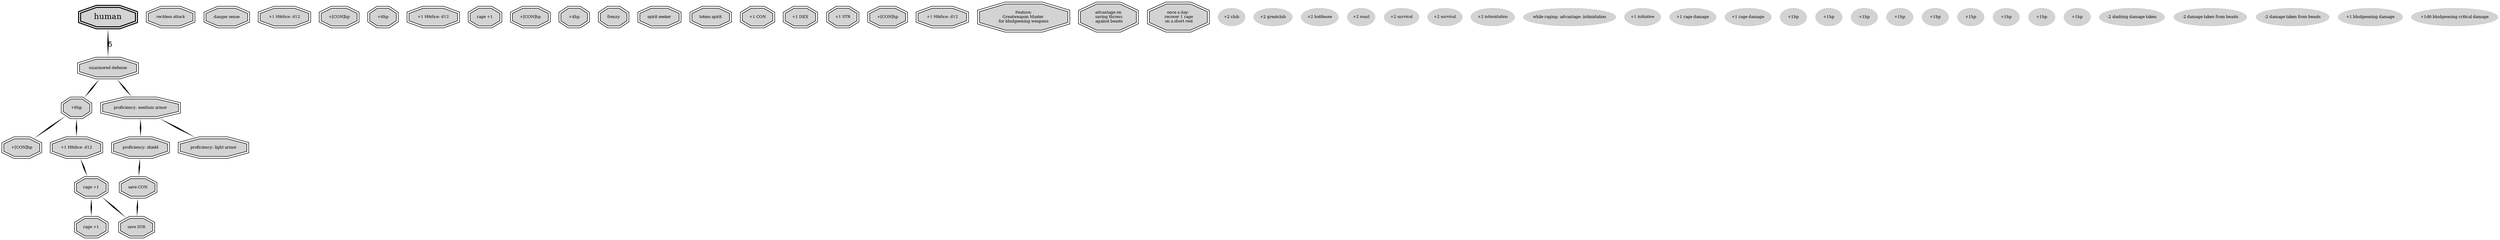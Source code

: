digraph PathofDnD{
  node [penwidth = 1.0, fontsize =8, style = "filled", shape = "doubleoctagon"];
  graph [root = "human", overlap = "false", stylesheet = "style.css", splines = false, start = rand, mode = sgd, maxiter = 5000, model= subset];
  edge [arrowhead = none, len=100, dir = "both", arrowtail = none, style = tapered, penwidth= 3, arrowsize = 1];



  "human" [fontsize = 16, penwidth = 2, class = "race selected"];


  subgraph Barbarian{

  node [style = "filled" class = "barbarian"];

  //level 1

      bb_rage_1[label = "rage +1"];
      bb_rage_2[label = "rage +1"];
      bb_uadefense [label = "unarmored defense" ];
      bb_s_con [label = "save CON"];
      bb_s_str [label = "save STR"];
      bb_hp_base_1 [label = "+6hp"];
      bb_hp_con_1 [label = "+[CON]hp"]
      bb_hd_d12_1 [label = "+1 Hitdice: d12"];
      bb_sh [label = "proficiency: shield"];
      bb_la[label = "proficiency: light armor"];
      bb_ma[label = "proficiency: medium armor"];



//level 2
      bb_reckless [label = "reckless attack"];
      bb_danger_sense[label = "danger sense"];
      bb_hd_d12_2 [label = "+1 Hitdice: d12"];
      bb_hp_con_2 [label = "+[CON]hp"];
      bb_hp_base_2 [label = "+6hp"]

//level 3
      bb_hd_d12_3 [label = "+1 Hitdice: d12"];
      bb_rage_3[label = "rage +1"];
      bb_hp_con_3 [label = "+[CON]hp"];
      bb_hp_base_3 [label = "+4hp"]
  //Path Berserker
      bb_frenzy[label = "frenzy"];
  //Path Totem Warrior
      bb_spirit_seeker [label = "spirit seeker"];
      bb_totem_spirit [label = "totem spirit"]



  //leftovers

    bb_con_1 [label="+1 CON"];
    bb_dex_1 [label="+1 DEX"];
    bb_str_1 [label="+1 STR"];

    bb_hp_con_4 [label = "+[CON]hp"]
    bb_hd_d12_4 [label = "+1 Hitdice: d12"];

    bb_feat_greatweapon_bludgeon [label = "Feature:\nGreatweapon Master \nfor bludgeoning weapons"];
    bb_advantage_beast [label = "advantage on\n saving throws\n against beasts"]
    bb_recover_rage [label = "once a day:\n recover 1 rage\n on a short rest"]


    subgraph bb_minor{
    node [penwidth = 0.1, shape = "ellipse", class ="barbarian minor"];


      bb_club [label = "+2 club"];
      bb_greatclub [label = "+2 greatclub"];
      bb_battleaxe [label = "+2 battleaxe"];
      bb_maul [label = "+2 maul"];

      bb_p_survival_1[label = "+2 survival"];
      bb_p_survival_2[label = "+2 survival"];
      bb_p_intimidation[label = "+2 intimidation"]

      bb_advantage_intimidation [label = "while raging: advantage: intimidation"]

      bb_initiative_1 [label = "+1 initiative"];

    //boni

      bb_rd_1 [label="+1 rage damage"]
      bb_rd_2 [label="+1 rage damage"]
      bb_hp_1 [label="+1hp"]
      bb_hp_2 [label="+1hp"]
      bb_hp_3 [label="+1hp"]
      bb_hp_4 [label="+1hp"]
      bb_hp_5 [label="+1hp"]
      bb_hp_6 [label="+1hp"]
      bb_hp_7 [label="+1hp"]
      bb_hp_8 [label="+1hp"]
      bb_hp_9 [label="+1hp"]

      bb_damageredux_slashing_1 [label = "-2 slashing damage taken"]
      bb_damageredux_beast_1 [label = "-2 damage taken from beasts"]
      bb_damageredux_beast_2 [label = "-2 damage taken from beasts"]
      bb_damageinc_bludgeoning_1 [label = "+1 bludgeoning damage"]
      bb_critinc_damage_bludgeoning [label = "+1d6 bludgeoning critical damage"]


    }

  //edges
    //level 1
    human -> bb_uadefense[label = "5"];

    bb_uadefense -> bb_hp_base_1;
    bb_uadefense -> bb_ma;

    bb_ma -> bb_la;
    bb_ma -> bb_sh;

    bb_sh -> bb_s_con;

    bb_hp_base_1 -> bb_hd_d12_1;
    bb_hp_base_1 -> bb_hp_con_1;

    bb_hd_d12_1 -> bb_rage_1;

    bb_rage_1 -> bb_rage_2;
    bb_rage_1 -> bb_s_str;

    bb_s_con -> bb_s_str;

    //level 2

    bb_reckless [label = "reckless attack"];
    bb_danger_sense[label = "danger sense"];
    bb_hd_d12_2 [label = "+1 Hitdice: d12"];
    bb_hp_con_2 [label = "+[CON]hp"];
    bb_hp_base_2 [label = "+6hp"]


  }


  /*naming:
  class
    adv         advantage
    attributeNumber   bonus to a [ATRRIBUTE]
    damageinc_type
    damageredux_type
    cantrip     cantrip
    e           expertise
    feat        feat
    hp          [amount]
    l           language
    p           proficiency
    s           save
    skill       skill
    ss          spellslot
    ws          wildshape


    e.g. dr_hp2_1
         dr_s_wis_1
  */ /*
  subgraph Druid{
    node [style = "filled" class="druid"]
    //class Skills

    //53 nodes

      "druidic" "circle spells" "combat wild shape"

      dr_adv_plants [label = "adv. on saving throws\n against plants"];

      dr_s_int [label = "save INT"];
      dr_s_wis [label = "save WIS"];

      dr_wis1_1 [label = "+1 Wis"];

      dr_e_nature [label = "+3 nature"];

      dr_ss_l1_1 [label = "level 1 spellslot"];
      dr_ss_l1_2 [label = "level 1 spellslot"];
      dr_ss_l1_3 [label = "level 1 spellslot"];
      dr_ss_l1_4 [label = "level 1 spellslot"];
      dr_ss_l1_5 [label = "level 1 spellslot"];
      dr_ss_l2_1 [label = "level 2 spellslot"];
      dr_ss_l2_2 [label = "level 2 spellslot"];
      dr_ss_l2_3 [label = "level 2 spellslot"];

      dr_recovery_1 [label = "Natural recovery +1"];

      dr_ws_1 [label = "wildshape CR +1"];
      dr_ws_2 [label = "wildshape CR +1"];
      dr_ws_3 [label = "wildshape CR +1"];

      dr_feat_wanderer [label = "Feature: Wanderer"];

    //proficiencies
      dr_p_la [label = "proficiency: light armor"];
      dr_p_sh [label= "proficiency: shield"];
      dr_p_herbalismkit [label = "proficiency: herbalism kit"];

    //hp
      dr_hp4_1 [label = "+4hp"];
      dr_hp4_2 [label = "+4hp"];
      dr_hp4_3 [label = "+4hp"];

      dr_hd_d8_1 [label = "+1 Hitdice: d8"];
      dr_hd_d8_2 [label = "+1 Hitdice: d8"];
      dr_hd_d8_3 [label = "+1 Hitdice: d8"];
      dr_hd_d8_4 [label = "+1 Hitdice: d8"];

      dr_natureHealer [label = "1/day, while in nature,\n restore 1d8 to 6 creatures\n during a short rest"];

      dr_hp_con_1 [label = "+[CON] hp"];
      dr_hp_con_2 [label = "+[CON] hp"];
      dr_hp_con_3 [label = "+[CON] hp"];

    //damage changes
      dr_damageinc_ws [label = "+2 to all wild shape dmg"];

    subgraph dr_minor{
      node [penwidth = 0.1, shape = "ellipse", class = "druid minor"];

      dr_cantrip_1 [label = "choose cantrip"];
      dr_cantrip_2[ label = "choose cantrip"];
      dr_cantrip_3[ label = "choose cantrip"];

      dr_skill_1 [label = "choose skill"];
      dr_skill_2 [label = "choose skill"];
      dr_p_nature_1 [label = "+2 nature"];
      dr_p_medicine [label = "+2 medicine"];
      dr_p_arcana [label = "+2 arcana"];

      dr_l_primordial [label = "language: primordial"]

      dr_p_club [label="+2 club"];
      dr_p_sickle [label="+2 sickle"];
      dr_p_dart [label="+2 dart"];
      dr_p_sling [label="+2 sling"];
      dr_p_quarterstaff [label="+2 quarterstaff"];
      dr_p_javelin [label="+2 javelin"];
      dr_p_shillelagh [label = "Shillelagh"];

      dr_hp2_1 [label = "+2hp"];
      dr_hp2_2 [label = "+2hp"];
      dr_hp2_3 [label = "+2hp"];
      dr_hp2_4 [label = "+2hp"];
      dr_hp2_5 [label = "+2hp"];

    //damage changes
      dr_damageinc_bludg [label = "+1 bludgeoning dmg"];
      dr_damageredux_plants_1 [label = "-2 damage taken from plants"];
      dr_damageredux_plants_2 [label = "-2 damage taken from plants"];
    }
    //edges
    human -> dr_p_sickle -> dr_hp2_5 -> dr_p_herbalismkit;

    dr_p_herbalismkit -> dr_p_la;
    dr_p_herbalismkit -> dr_skill_1 -> dr_p_nature_1 -> dr_e_nature;
    dr_p_herbalismkit -> dr_p_medicine;

    dr_e_nature -> dr_s_wis[arrowhead = normal];
    dr_e_nature -> dr_feat_wanderer[arrowhead = normal];
    dr_e_nature -> dr_hd_d8_3;

    dr_feat_wanderer -> dr_hp2_3 -> dr_hp4_2;

    dr_p_la -> dr_p_sling -> "druidic";
    dr_p_la -> dr_p_dart -> dr_ws_1;
    dr_p_la -> dr_skill_2;
    dr_p_la -> dr_hp_con_2 -> dr_hp2_4 -> dr_p_sh;
    dr_p_la -> dr_hd_d8_1;

    dr_hp_con_2 -> dr_hd_d8_4;

    "druidic"  -> {dr_ss_l1_1, dr_p_sh, dr_wis1_1};
    "druidic" -> dr_cantrip_2 -> dr_cantrip_3 -> dr_ss_l1_5;

    dr_p_sh -> dr_hp2_1 -> dr_s_int;
    dr_p_sh -> {dr_p_quarterstaff, dr_p_javelin dr_p_club};

    dr_ss_l1_5 -> dr_ss_l2_1;

    dr_ss_l2_1 -> dr_p_arcana -> dr_l_primordial;
    dr_ss_l2_1 -> dr_hd_d8_2;

    dr_ss_l1_1 -> dr_ss_l1_2[arrowhead = normal];
    dr_ss_l1_1 -> dr_s_wis;

    dr_ss_l1_2 -> dr_recovery_1;

    dr_recovery_1 -> dr_ss_l1_5;
    dr_recovery_1 -> "circle spells";
    dr_recovery_1 -> dr_hp_con_3 -> dr_hp4_3;

    "circle spells" -> dr_ss_l2_3;

    dr_ws_1 -> dr_p_sh;
    dr_ws_1 -> dr_cantrip_1 -> dr_ss_l1_3;
    dr_ws_1 -> "combat wild shape"

    "combat wild shape" -> dr_ss_l1_4;
    "combat wild shape" -> dr_hp2_2 -> dr_hp_con_1 -> dr_hp4_1;

    dr_ss_l1_4 -> dr_ws_2;
    dr_ss_l1_3 -> dr_ws_2;

    dr_ws_2 -> dr_ws_3;
    dr_ws_2 -> dr_ss_l2_2;

    dr_p_quarterstaff -> dr_p_shillelagh -> dr_damageinc_bludg;
    dr_damageinc_bludg -> dr_damageinc_ws -> dr_ws_3;

    dr_ss_l2_3 -> dr_natureHealer;

    dr_hp4_3 -> dr_damageredux_plants_1 -> dr_damageredux_plants_2;
    dr_damageredux_plants_2 -> dr_adv_plants;
  }

  subgraph fighter{
    node [style = "filled" class = "fighter"]

    fi_la [label = "proficiency: light armor"];
    fi_ma [label = "proficiency: medium armor"];
    fi_ha [label = "proficiency: heavy armor"];
    fi_sh [label = "proficiency: shield"];

    fi_skill_1 [label = "choose skill"];
    fi_skill_2 [label = "choose skill"];

    fi_dex_1 [label = "+1 DEX"];
    fi_int_1 [label = "+1 INT"];

    fi_s_con [label = "save CON"];

    fi_hp4_1[label = "+4 hp"];
    fi_hp4_2[label = "+4 hp"];
    fi_hp4_3[label = "+4 hp"];

    fi_hp_con_1[label = "+[CON] hp"];
    fi_hp_con_2[label = "+[CON] hp"];
    fi_hp_con_3[label = "+[CON] hp"];
    fi_hp_con_4[label = "+[CON] hp"];

    fi_hd_d10_1[label = "+1 Hitdice: d10"];
    fi_hd_d10_2[label = "+1 Hitdice: d10"];

    fi_ss_l1_1[label = "level 1 spellslot"];
    fi_ss_l1_2[label = "level 1 spellslot"];
    fi_ss_l1_3[label = "level 1 spellslot"];


    fi_fightstyle [label = "choose fighting style"];
    fi_action_surge [label = "Action Surge"];
    fi_second_wind [label = "Second Wind"];
    fi_super_dice_1 [label = "+2 superiority dice"];
    fi_super_dice_2 [label = "+2 superiority dice"];
    fi_maneuvers [label = "+2 maneuvers"];
    fi_weapon_bond [label = "Weapon Bond"];
    fi_crit_19[label = "crit on 19"];

    fi_wield_net_trident [label = "dualwield:\nNet & Trident"];
    fi_damageredux_heavy[label = "-2 damage taken when\n wearing heavy armour"];


    subgraph fi_minor{
      node [penwidth = 0.1, shape = "ellipse", class="fighter minor"];

      fi_javelin [label = "+2 Javelin"];
      fi_short_sword [label = "+2 Short Sword"];
      fi_long_sword [label = "+2 Long Sword"];
      fi_great_sword_1 [label = "+2 Great Sword"];
      fi_great_sword_2 [label = "+2 Great Sword"];
      fi_trident_1 [label = "+2 Trident"];
      fi_warpick_1 [label = "+2 Warpick"];
      fi_net_1 [label = "+2 Net"];
      fi_rapier [label = "+2 Rapier"];
      fi_bows [label = "+2 Bows"];
      fi_crossbow [label = "+2 Crossbows"];
      fi_spear [label = "+2 Spear"];

      fi_dc_net[label = "+5 Net DC"];

      fi_p_acrobatics [label = "+2 acrobatics"];
      fi_p_athletics [label = "+2 athletics"];
      fi_p_intimidation[label = "+2 intimidation"];
      fi_p_smithing[label = "+2 smithing"];

      fi_t_artisan [label = "+2 to artisans tools of choice"];

      fi_l_orcish[label = "language: orcish"];

      fi_hp_1[label = "+1 hp"];
      fi_hp_2[label = "+1 hp"];
      fi_hp_3[label = "+1 hp"];
      fi_hp2_1[label = "+2 hp"];
      fi_hp2_2[label = "+2 hp"];
      fi_hp2_3[label = "+2 hp"];
      fi_hp2_4[label = "+2 hp"];
      fi_hp2_5[label = "+2 hp"];
      fi_hp2_6[label = "+2 hp"];
      fi_hp2_7[label = "+2 hp"];

      fi_cantrip_1 [label = "Choose Cantrip"];
      fi_cantrip_2 [label = "Choose Cantrip"];

      fi_spell_l1_1 [label = "Choose level 1 Spell"];
      fi_spell_l1_2 [label = "Choose level 1 Spell"];


    }
    //edges

    human -> fi_javelin -> fi_hp2_1 -> fi_la;

    fi_la -> fi_short_sword -> fi_rapier -> fi_dex_1;
    fi_la -> fi_hp2_2 -> fi_ma;
    fi_la -> fi_sh;
    fi_la -> fi_long_sword -> fi_great_sword_1 -> fi_ha;
    fi_la -> fi_skill_1;

    fi_dex_1 -> fi_bows -> fi_hd_d10_1;
    fi_dex_1 -> fi_crossbow -> fi_hd_d10_1;
    fi_dex_1 -> fi_hp_con_4;

    fi_hd_d10_1 -> fi_p_acrobatics ->fi_s_con;

    fi_ma -> fi_fightstyle;
    fi_ma -> fi_hp_con_4;

    fi_sh -> fi_hp2_3 -> fi_fightstyle;

    fi_ha -> fi_hp2_4 -> fi_hp2_5 -> fi_hd_d10_2;
    fi_ha -> fi_hp_2 -> fi_damageredux_heavy;

    fi_damageredux_heavy -> fi_hp_3 ->fi_second_wind;

    fi_hd_d10_2 -> fi_hp_con_2;
    fi_hd_d10_2 -> fi_hp4_1;

    fi_hp4_1 -> fi_ss_l1_3;

    fi_ss_l1_3 -> fi_spell_l1_2 -> fi_int_1;

    fi_fightstyle -> fi_p_athletics -> fi_action_surge;
    fi_fightstyle -> fi_skill_2;
    fi_fightstyle -> fi_spear -> fi_second_wind;
    fi_fightstyle -> fi_hp_1 -> fi_great_sword_2 -> fi_crit_19;

    fi_crit_19 -> fi_trident_1 -> fi_net_1 -> fi_dc_net -> fi_wield_net_trident;
    fi_crit_19 -> fi_p_intimidation -> fi_l_orcish;

    fi_action_surge -> fi_hp_con_1 -> fi_s_con;

    fi_second_wind -> fi_hp2_6 -> fi_hp_con_2;

    fi_hp_con_2 -> fi_cantrip_1 -> fi_ss_l1_1;

    fi_ss_l1_1 -> fi_int_1;
    fi_ss_l1_1 -> fi_spell_l1_1;
    fi_ss_l1_1 -> fi_weapon_bond;
    fi_ss_l1_1 -> fi_ss_l1_2;

    fi_ss_l1_2 -> fi_cantrip_2;

    fi_s_con -> fi_t_artisan;
    fi_s_con -> fi_super_dice_1;
    fi_s_con -> fi_hp_con_4;

    fi_t_artisan -> fi_p_smithing;

    fi_super_dice_1 -> fi_maneuvers;

    fi_maneuvers -> fi_super_dice_2;
    fi_maneuvers -> fi_hp2_7 -> fi_hp_con_3 -> fi_hp4_3;
  }


  subgraph paladin{
    node [style = "filled" class = "paladin"]

    //65 nodes

    "divine sense" "divine smite" "divine health"

    pa_ma [label = "proficiency: medium armor"];
    pa_ha [label = "proficiency: heavy armor"];
    pa_sh [label = "proficiency: shield"];

    pa_s_wis [label = "save WIS"];
    pa_s_cha [label = "save CHA"];

    pa_str_1 [label = "+1 STR"];
    pa_str_2 [label = "+1 STR"];
    pa_cha_1 [label = "+1 CHA"];
    pa_cha_2 [label = "+1 CHA"];

    pa_layonh_1 [label = "lay on hands +5"];
    pa_layonh_2 [label = "lay on hands +5"];
    pa_layonh_3 [label = "lay on hands +5"];

    pa_ss_l1_1 [label = "level 1 spellslot"];
    pa_ss_l1_2 [label = "level 1 spellslot"];
    pa_ss_l1_3 [label = "level 1 spellslot"];
    pa_ss_l1_4 [label = "level 1 spellslot"];
    pa_ss_l1_5 [label = "level 1 spellslot"];

    pa_hp_base [label = "+4hp"];
    pa_hp_con_1 [label = "+[CON]hp"];
    pa_hp_con_2 [label = "+[CON]hp"];
    pa_hp4_1 [label = "+4hp"];
    pa_hp4_2 [label = "+4hp"];
    pa_hp4_3 [label = "+4hp"];
    pa_hp4_4 [label = "+4hp"];

    pa_fightstyle [label = "choose fighting style"];

    pa_feat_mounted [label = "feature: mounted combatant"];
    pa_feat_shelter_faithful [label = "feature: Shelter the Faithful"]

    pa_hand_less_somantic [label = "perform somantic \nwhile wielding \nweapons or shield"];
    pa_find_steed [label = "once a day: \nfind steed"];
    pa_one_of_them [label = "one of them"];



    subgraph pa_oath_ancient{
      pa_an_spell_ensnaringstrike [label = "oath spell: ensnaring strike"];
      pa_an_spell_speakwani [label = "oath spell: speak with animals"];

      pa_an_cd_turn [label = "Channel Divinity: Turn the Faithless"];
      pa_an_cd_nature [label = "Channel Divinity: Natures Wrath"];

    }

    subgraph pa_oath_devotion{
      pa_de_spell_pfromeng [label = "oath spell: protection from evil and good"];
      pa_de_spell_sanctuary [label = "oath spell: sanctuary"];

      pa_de_cd_sacred [label = "Channel Divinity: Sacred Weapon"];
      pa_de_cd_turn [label = "Channel Divinity: Turn the Unholy"];
    }

    subgraph pa_oath_vengance{
    pa_ve_spell_huntersm [label = "oath spell: hunters mark"];
    pa_ve_spell_bane [label = "oath spell: bane"];

    pa_ve_cd_abjure [label = "Channel Divinity: Abjure Enemy"];
    pa_ve_cd_vow [label = "Channel Divinity: Vow of Enmity"];

    }

    subgraph pa_minor{
      node [penwidth = 0.1, shape = "ellipse", class="paladin minor"];

      pa_hp_1 [label = "+1hp"];
      pa_hp_2 [label = "+1hp"];
      pa_hp2_1 [label = "+2hp"];
      pa_hp2_2 [label = "+2hp"];
      pa_hp2_3 [label = "+2hp"];
      pa_hp2_4 [label = "+2hp"];
      pa_hp2_5 [label = "+2hp"];
      pa_hp2_6 [label = "+2hp"];
      pa_hp2_7 [label = "+2hp"];

      pa_hd_d10_1 [label = "+1 Hitdice: d10"];
      pa_hd_d10_2 [label = "+1 Hitdice: d10"];
      pa_hd_d10_3 [label = "+1 Hitdice: d10"];
      pa_hd_d10_4 [label = "+1 Hitdice: d10"];

      pa_skill_1 [label = "choose skill"];
      pa_skill_2 [label = "choose skill"];

      pa_p_animalhandling [label = "+2 animal handling"];
      pa_p_religion[label = "+2 religion"]

      pa_warhammer [label = "+2 warhammer"];
      pa_glave [label = "+2 glaive"];
      pa_mace [label= "+2 mace"];
      pa_lance [label = "+2 lance"];

      pa_mount_shield [label = "shield AC bonus for mount"];

      subgraph pa_an_minor{
        pa_an_ten_kindle[label= "kindle the light"];
        pa_an_ten_shelter[label= "shelter the light"];
        pa_an_ten_preserve[label= "preserve the light"];
        pa_an_ten_be[label= "be the light"];
      }

      subgraph pa_de_minor{
        pa_de_ten_courage[label= "courage"];
        pa_de_ten_honor[label= "honor"];
        pa_de_ten_compassion[label= "compassion"];
        pa_de_ten_duty[label= "duty"];
      }

      subgraph pa_ve_minor{
        pa_ve_ten_fight[label = "Fight the Greter Evil"];
        pa_ve_ten_restitution[label = "Restitution"];
        pa_ve_ten_nomercy[label = "No Mercy for the Wicked"];
        pa_ve_ten_anymeans[label = "By Any Means Necessary"];
      }
    }

    //edges

    human -> pa_mace-> pa_ma;

    pa_ma ->"divine sense";
    pa_ma -> pa_warhammer -> pa_sh;

    pa_sh -> pa_fightstyle;
    pa_sh -> pa_layonh_2;
    pa_sh -> pa_glave -> pa_lance ->pa_p_animalhandling -> pa_find_steed;

    pa_find_steed -> pa_mount_shield -> pa_feat_mounted;

    pa_str_1 -> pa_hp2_6 -> pa_hp2_7 ->pa_ha;

    pa_layonh_3 -> pa_ha;
    pa_layonh_3 -> pa_hp4_4;

    "divine sense" -> pa_hp_base;
    "divine sense" -> pa_s_cha;
    "divine sense" -> pa_skill_1;
    "divine sense" -> pa_hd_d10_1;

    pa_hp_base -> pa_hp2_4 -> pa_layonh_1;

    pa_layonh_1 -> pa_s_wis;
    pa_layonh_1 ->pa_skill_2 -> pa_cha_2;
    pa_layonh_1 -> pa_ss_l1_4;

    pa_ss_l1_4 -> pa_hand_less_somantic;

    pa_hand_less_somantic -> pa_ss_l1_5;

    pa_s_wis -> pa_ss_l1_2;

    pa_s_cha ->pa_ss_l1_3;
    pa_s_cha -> pa_hd_d10_3;

    pa_ss_l1_3 -> pa_ss_l1_1[arrowhead = normal];
    pa_ss_l1_3 -> pa_hp2_3;

    pa_ss_l1_1 -> "divine smite";
    pa_ss_l1_1 -> pa_hp_2 -> pa_ss_l1_2;

    pa_fightstyle ->pa_hp_1 -> "divine smite";
    pa_fightstyle -> pa_str_1;
    pa_fightstyle -> pa_hp2_5 -> pa_hp_con_2;

    "divine smite" -> pa_hd_d10_2;

    pa_hp_con_2 -> pa_hp4_4;
    pa_hp_con_2 -> pa_hd_d10_4;

    pa_ss_l1_1 -> pa_hp_con_1;

    pa_layonh_2 -> pa_p_religion -> pa_feat_shelter_faithful;

    pa_hp_con_1 -> pa_hp2_1 -> pa_hp2_2 ->"divine health";
    pa_hp_con_1 ->  pa_an_ten_kindle -> pa_an_ten_shelter -> pa_an_spell_speakwani;
    pa_hp_con_1 -> pa_an_ten_preserve -> pa_an_ten_be -> pa_an_spell_ensnaringstrike;
    pa_hp_con_1 -> pa_de_ten_courage -> pa_de_ten_compassion -> pa_de_spell_pfromeng;
    pa_hp_con_1 -> pa_de_ten_honor -> pa_de_ten_duty -> pa_de_spell_sanctuary;
    pa_hp_con_1 -> pa_ve_ten_fight -> pa_ve_ten_restitution -> pa_ve_spell_bane;
    pa_hp_con_1 -> pa_ve_ten_nomercy ->pa_ve_ten_anymeans -> pa_ve_spell_huntersm;

    "divine health" -> pa_layonh_3;

    pa_an_spell_speakwani -> pa_an_cd_nature -> pa_hp4_1;
    pa_an_spell_ensnaringstrike -> pa_an_cd_turn -> pa_hp4_1;

    pa_de_spell_pfromeng -> pa_de_cd_turn -> pa_hp4_2;
    pa_de_spell_sanctuary -> pa_de_cd_sacred -> pa_hp4_2;

    pa_ve_spell_bane -> pa_ve_cd_vow -> pa_hp4_3;
    pa_ve_spell_huntersm -> pa_ve_cd_abjure -> pa_hp4_3;

    pa_hp4_1 -> pa_cha_1 [arrowhead = "normal"];
    pa_hp4_1 -> pa_str_2 [arrowhead = "normal"];

    pa_hp4_2 -> pa_str_2 [arrowhead = "normal"];

    pa_hp4_3 -> pa_cha_1 [arrowhead = "normal"];

    pa_one_of_them -> pa_cha_1;
    pa_one_of_them -> pa_str_2;

  } */
/*
  //Druid -- Barbarian
  bb_p_survival_2 -> dr_feat_wanderer;
  bb_advantage_beast -> dr_adv_plants;

  //Barbarian -- Paladin
  bb_hp_con_3 -> pa_sh;

  //Paladin -- Fighter
  fi_ha -> fi_warpick_1 -> pa_cha_2; */
}

